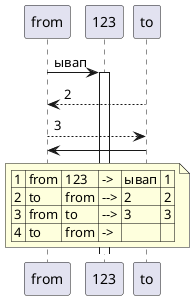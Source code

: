 @startuml
/'
!include C:\Users\valik\IdeaProjects\PlantUML_SequenceLib\SequenceLib\src\SequenceLibIncludeFile_v4.puml
diagramInit(draft, "test")
'/


!$layer = 0
!$id = 0

!$actionObject = {
    "actionId" : "empty",
    "arrowType" : "empty",
    "from" : "empty",
    "to" : "empty",
    "ll" : "empty",
    "action" : "empty",
    "comment" : "empty",
    "layer" : "empty"
}

!$procMap = []


!unquoted procedure rq($from, $to, $ll, $text, $comment)
    %invoke_procedure("actionController", "->", $from, $to, $ll, $text, $comment)
!endprocedure

!unquoted procedure rs($from, $to, $ll, $text, $comment)
    %invoke_procedure("actionController", "-->", $from, $to, $ll, $text, $comment)
!endprocedure

!unquoted procedure actionController($arrowType, $from, $to, $ll, $text, $comment)
    !$id = $id + 1
    %invoke_procedure("setContext", $arrowType, $from, $to, $ll, $text, $comment)
    checkAutoResponse()
    checkProxy()
    setProcMap()
    actionBuilder()
!endprocedure

!unquoted procedure checkAutoResponse()
    !if $actionObject.from == "" && $actionObject.to == ""
        !$i = $id - 2
        !$actionObject = %json_set($actionObject, from, $procMap[$i].to)
        !$actionObject = %json_set($actionObject, to, $procMap[$i].from)
    !endif
!endprocedure

!unquoted procedure checkProxy()
    !$executorList = %splitstr($actionObject.to, ",")
    !$executorListSize = %size($executorList)
    !$ifFirst = 1
    !if $executorListSize > 1
        !foreach $item in $executorList
            !if $ifFirst
                %invoke_procedure("actionController", $actionObject.arrowType, $actionObject.from, $item, $actionObject.ll, $actionObject.text, $actionObject.comment)
            !else
                %invoke_procedure("actionController", $actionObject.arrowType, $actionObject.from, $item, $actionObject.ll, "Прокси", $actionObject.comment)
            !endif
            !$actionObject = %json_set($actionObject, from, $item)
            !$ifFirst = 0
        !endfor
    !endif
!endprocedure

!unquoted procedure setContext($arrowType, $from, $to, $ll, $text, $comment)
    !$actionObject = %json_set($actionObject, actionId, $id)
    !$actionObject = %json_set($actionObject, arrowType, $arrowType)
    !$actionObject = %json_set($actionObject, from, $from)
    !$actionObject = %json_set($actionObject, to, $to)
    !$actionObject = %json_set($actionObject, ll, $ll)
    !$actionObject = %json_set($actionObject, action, $text)
    !$actionObject = %json_set($actionObject, comment, $comment)
    !$actionObject = %json_set($actionObject, layer, $layer)
    !dump_memory
!endprocedure

!unquoted procedure setProcMap()
    !$procMap = %json_add($procMap, $actionObject)
!endprocedure

!unquoted procedure showProcMap()
    !$i = 0
note across
!foreach $item in $procMap
| $procMap[$i].actionId | $procMap[$i].from | $procMap[$i].to | $procMap[$i].arrowType | $procMap[$i].action | $procMap[$i].comment |
!$i = $i + 1
!endfor
end note
!endprocedure

!unquoted procedure actionBuilder()
$actionObject.from $actionObject.arrowType $actionObject.to $actionObject.ll : $actionObject.action
!endprocedure

rq(from,"123",++,"ывап","1")
rs(to,from,--,"2","2")
rs(,,,"3","3")
rq(,,,"","")

showProcMap()

@enduml